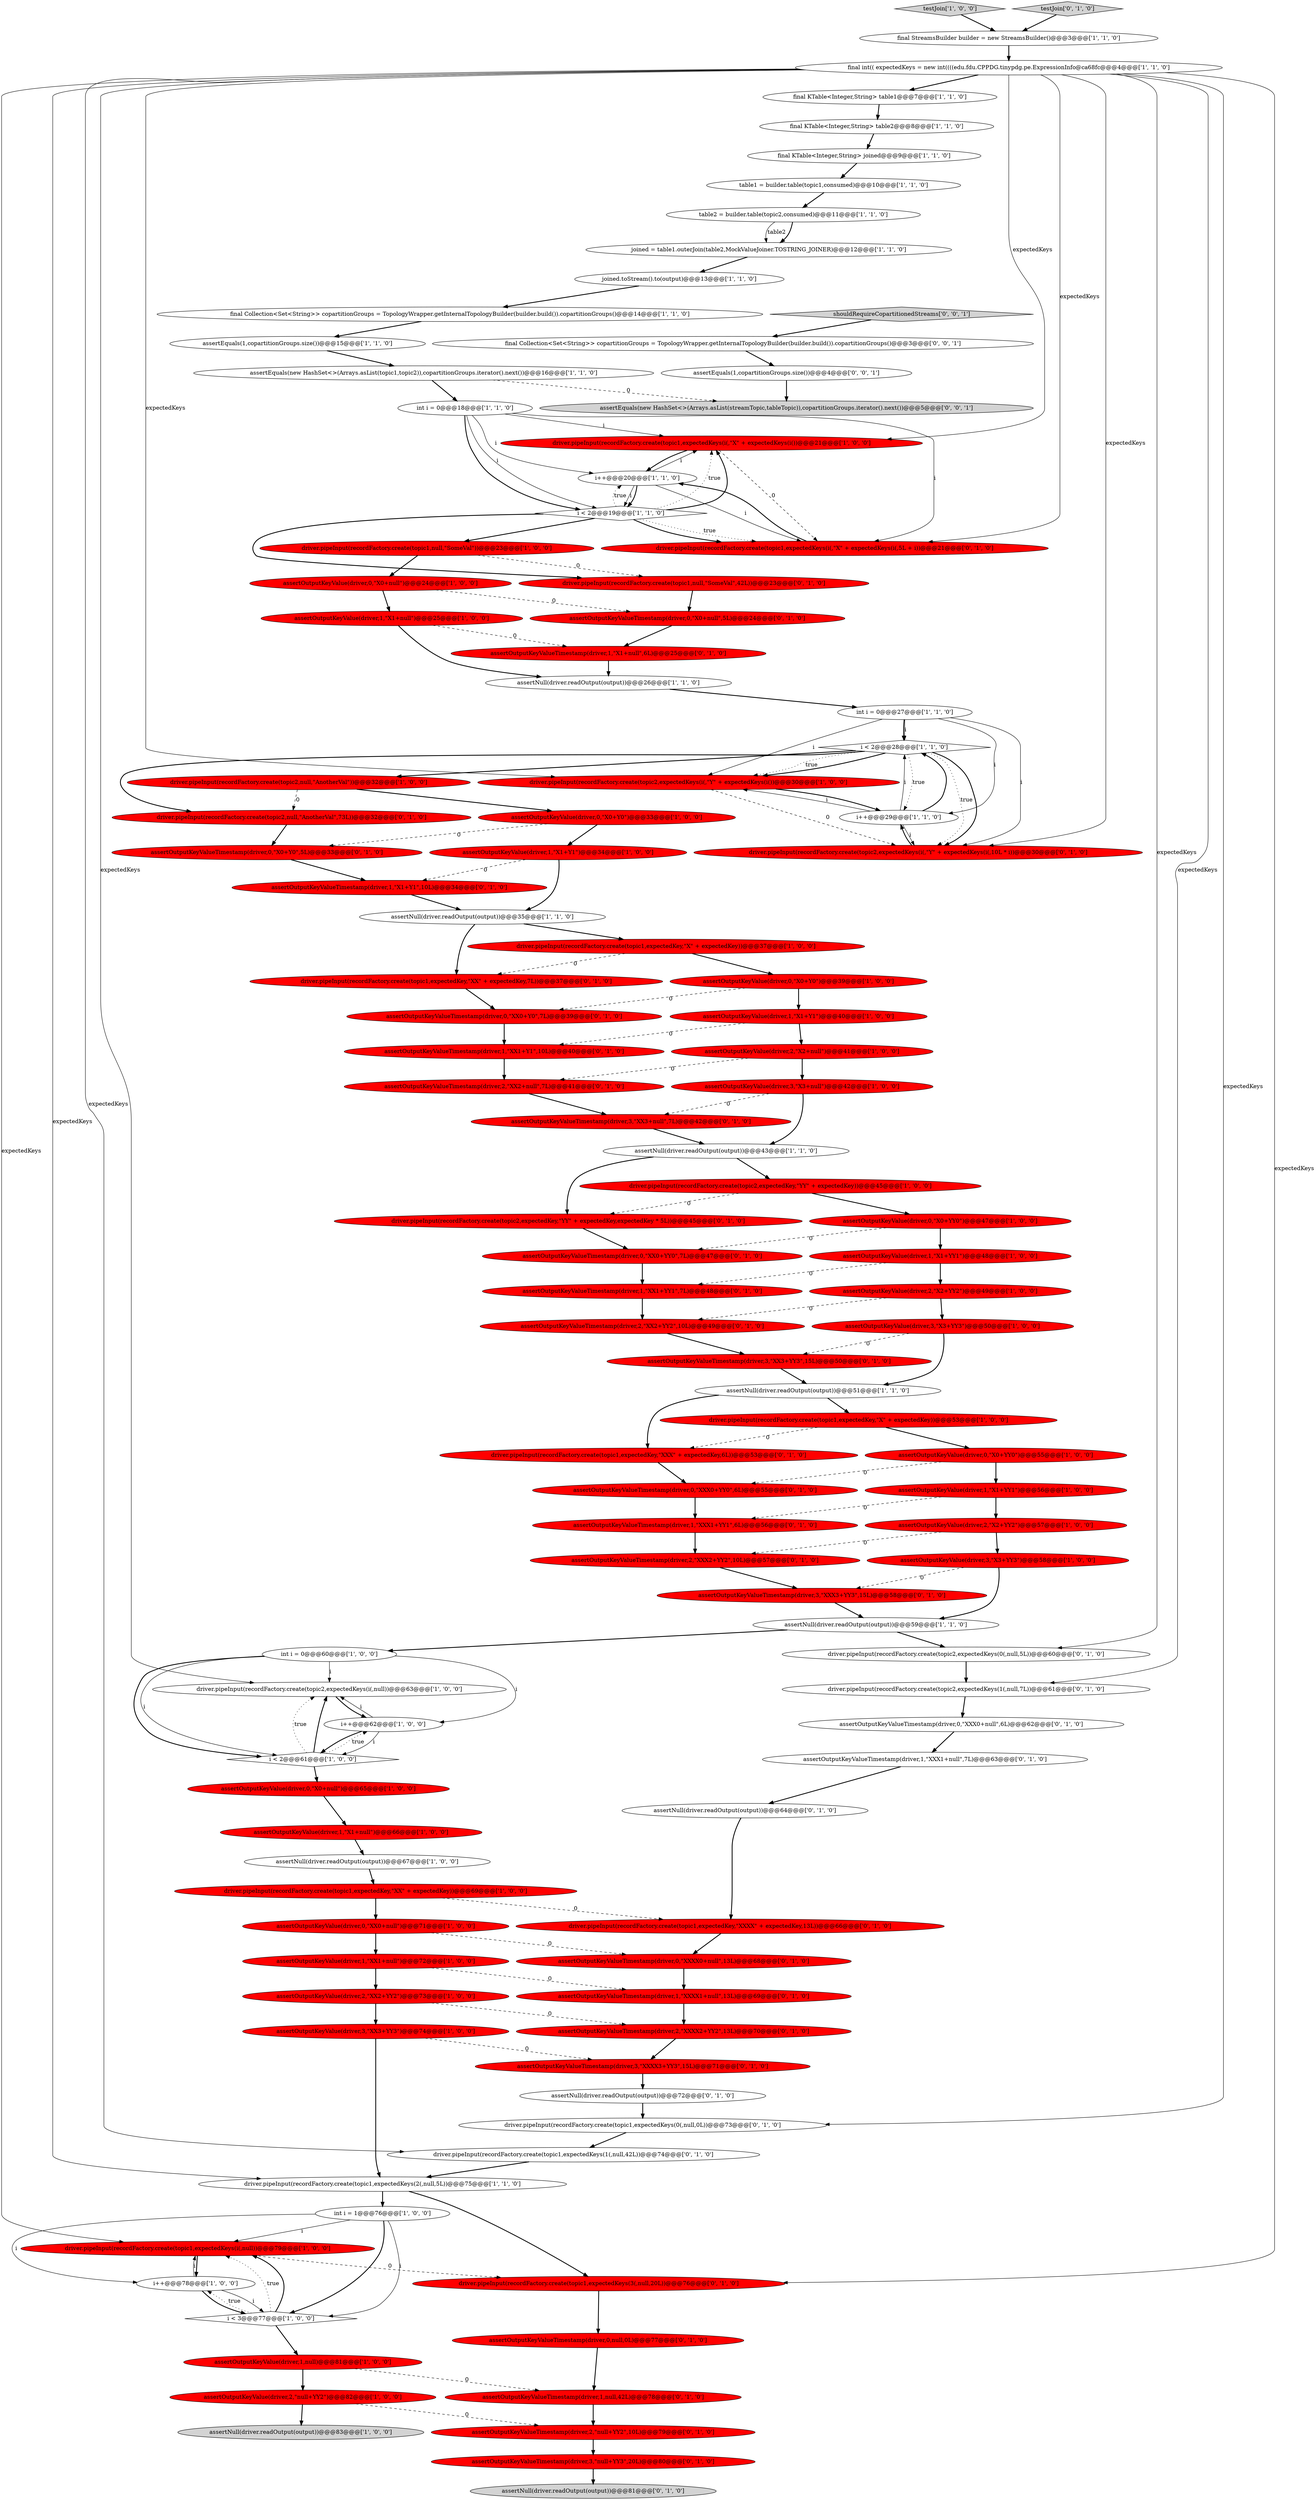 digraph {
11 [style = filled, label = "assertOutputKeyValue(driver,0,\"X0+null\")@@@24@@@['1', '0', '0']", fillcolor = red, shape = ellipse image = "AAA1AAABBB1BBB"];
37 [style = filled, label = "assertOutputKeyValue(driver,0,\"X0+YY0\")@@@55@@@['1', '0', '0']", fillcolor = red, shape = ellipse image = "AAA1AAABBB1BBB"];
32 [style = filled, label = "assertOutputKeyValue(driver,2,\"null+YY2\")@@@82@@@['1', '0', '0']", fillcolor = red, shape = ellipse image = "AAA1AAABBB1BBB"];
65 [style = filled, label = "i < 2@@@28@@@['1', '1', '0']", fillcolor = white, shape = diamond image = "AAA0AAABBB1BBB"];
92 [style = filled, label = "assertOutputKeyValueTimestamp(driver,0,null,0L)@@@77@@@['0', '1', '0']", fillcolor = red, shape = ellipse image = "AAA1AAABBB2BBB"];
12 [style = filled, label = "assertOutputKeyValue(driver,0,\"XX0+null\")@@@71@@@['1', '0', '0']", fillcolor = red, shape = ellipse image = "AAA1AAABBB1BBB"];
0 [style = filled, label = "assertNull(driver.readOutput(output))@@@59@@@['1', '1', '0']", fillcolor = white, shape = ellipse image = "AAA0AAABBB1BBB"];
17 [style = filled, label = "table1 = builder.table(topic1,consumed)@@@10@@@['1', '1', '0']", fillcolor = white, shape = ellipse image = "AAA0AAABBB1BBB"];
93 [style = filled, label = "driver.pipeInput(recordFactory.create(topic1,expectedKey,\"XXXX\" + expectedKey,13L))@@@66@@@['0', '1', '0']", fillcolor = red, shape = ellipse image = "AAA1AAABBB2BBB"];
27 [style = filled, label = "driver.pipeInput(recordFactory.create(topic2,expectedKeys(i(,\"Y\" + expectedKeys(i())@@@30@@@['1', '0', '0']", fillcolor = red, shape = ellipse image = "AAA1AAABBB1BBB"];
71 [style = filled, label = "driver.pipeInput(recordFactory.create(topic1,expectedKeys(1(,null,42L))@@@74@@@['0', '1', '0']", fillcolor = white, shape = ellipse image = "AAA0AAABBB2BBB"];
60 [style = filled, label = "driver.pipeInput(recordFactory.create(topic2,null,\"AnotherVal\"))@@@32@@@['1', '0', '0']", fillcolor = red, shape = ellipse image = "AAA1AAABBB1BBB"];
49 [style = filled, label = "joined.toStream().to(output)@@@13@@@['1', '1', '0']", fillcolor = white, shape = ellipse image = "AAA0AAABBB1BBB"];
101 [style = filled, label = "driver.pipeInput(recordFactory.create(topic1,expectedKeys(0(,null,0L))@@@73@@@['0', '1', '0']", fillcolor = white, shape = ellipse image = "AAA0AAABBB2BBB"];
5 [style = filled, label = "assertNull(driver.readOutput(output))@@@67@@@['1', '0', '0']", fillcolor = white, shape = ellipse image = "AAA0AAABBB1BBB"];
107 [style = filled, label = "assertOutputKeyValueTimestamp(driver,2,\"XX2+YY2\",10L)@@@49@@@['0', '1', '0']", fillcolor = red, shape = ellipse image = "AAA1AAABBB2BBB"];
40 [style = filled, label = "i++@@@29@@@['1', '1', '0']", fillcolor = white, shape = ellipse image = "AAA0AAABBB1BBB"];
74 [style = filled, label = "driver.pipeInput(recordFactory.create(topic1,null,\"SomeVal\",42L))@@@23@@@['0', '1', '0']", fillcolor = red, shape = ellipse image = "AAA1AAABBB2BBB"];
61 [style = filled, label = "assertOutputKeyValue(driver,2,\"X2+null\")@@@41@@@['1', '0', '0']", fillcolor = red, shape = ellipse image = "AAA1AAABBB1BBB"];
58 [style = filled, label = "int i = 1@@@76@@@['1', '0', '0']", fillcolor = white, shape = ellipse image = "AAA0AAABBB1BBB"];
95 [style = filled, label = "assertOutputKeyValueTimestamp(driver,0,\"XX0+Y0\",7L)@@@39@@@['0', '1', '0']", fillcolor = red, shape = ellipse image = "AAA1AAABBB2BBB"];
23 [style = filled, label = "table2 = builder.table(topic2,consumed)@@@11@@@['1', '1', '0']", fillcolor = white, shape = ellipse image = "AAA0AAABBB1BBB"];
1 [style = filled, label = "driver.pipeInput(recordFactory.create(topic1,expectedKey,\"X\" + expectedKey))@@@53@@@['1', '0', '0']", fillcolor = red, shape = ellipse image = "AAA1AAABBB1BBB"];
34 [style = filled, label = "assertOutputKeyValue(driver,1,\"X1+YY1\")@@@56@@@['1', '0', '0']", fillcolor = red, shape = ellipse image = "AAA1AAABBB1BBB"];
98 [style = filled, label = "assertOutputKeyValueTimestamp(driver,2,\"XXXX2+YY2\",13L)@@@70@@@['0', '1', '0']", fillcolor = red, shape = ellipse image = "AAA1AAABBB2BBB"];
33 [style = filled, label = "driver.pipeInput(recordFactory.create(topic1,null,\"SomeVal\"))@@@23@@@['1', '0', '0']", fillcolor = red, shape = ellipse image = "AAA1AAABBB1BBB"];
29 [style = filled, label = "testJoin['1', '0', '0']", fillcolor = lightgray, shape = diamond image = "AAA0AAABBB1BBB"];
67 [style = filled, label = "assertOutputKeyValueTimestamp(driver,0,\"X0+null\",5L)@@@24@@@['0', '1', '0']", fillcolor = red, shape = ellipse image = "AAA1AAABBB2BBB"];
75 [style = filled, label = "assertOutputKeyValueTimestamp(driver,0,\"XXXX0+null\",13L)@@@68@@@['0', '1', '0']", fillcolor = red, shape = ellipse image = "AAA1AAABBB2BBB"];
88 [style = filled, label = "assertOutputKeyValueTimestamp(driver,1,null,42L)@@@78@@@['0', '1', '0']", fillcolor = red, shape = ellipse image = "AAA1AAABBB2BBB"];
102 [style = filled, label = "assertOutputKeyValueTimestamp(driver,3,\"null+YY3\",20L)@@@80@@@['0', '1', '0']", fillcolor = red, shape = ellipse image = "AAA1AAABBB2BBB"];
51 [style = filled, label = "assertOutputKeyValue(driver,1,\"X1+YY1\")@@@48@@@['1', '0', '0']", fillcolor = red, shape = ellipse image = "AAA1AAABBB1BBB"];
68 [style = filled, label = "driver.pipeInput(recordFactory.create(topic2,expectedKey,\"YY\" + expectedKey,expectedKey * 5L))@@@45@@@['0', '1', '0']", fillcolor = red, shape = ellipse image = "AAA1AAABBB2BBB"];
13 [style = filled, label = "assertOutputKeyValue(driver,3,\"X3+null\")@@@42@@@['1', '0', '0']", fillcolor = red, shape = ellipse image = "AAA1AAABBB1BBB"];
104 [style = filled, label = "assertOutputKeyValueTimestamp(driver,1,\"XXX1+null\",7L)@@@63@@@['0', '1', '0']", fillcolor = white, shape = ellipse image = "AAA0AAABBB2BBB"];
73 [style = filled, label = "assertOutputKeyValueTimestamp(driver,3,\"XXXX3+YY3\",15L)@@@71@@@['0', '1', '0']", fillcolor = red, shape = ellipse image = "AAA1AAABBB2BBB"];
109 [style = filled, label = "testJoin['0', '1', '0']", fillcolor = lightgray, shape = diamond image = "AAA0AAABBB2BBB"];
52 [style = filled, label = "assertOutputKeyValue(driver,1,\"X1+Y1\")@@@34@@@['1', '0', '0']", fillcolor = red, shape = ellipse image = "AAA1AAABBB1BBB"];
69 [style = filled, label = "assertOutputKeyValueTimestamp(driver,0,\"XXX0+YY0\",6L)@@@55@@@['0', '1', '0']", fillcolor = red, shape = ellipse image = "AAA1AAABBB2BBB"];
85 [style = filled, label = "assertOutputKeyValueTimestamp(driver,2,\"XXX2+YY2\",10L)@@@57@@@['0', '1', '0']", fillcolor = red, shape = ellipse image = "AAA1AAABBB2BBB"];
56 [style = filled, label = "driver.pipeInput(recordFactory.create(topic1,expectedKeys(2(,null,5L))@@@75@@@['1', '1', '0']", fillcolor = white, shape = ellipse image = "AAA0AAABBB1BBB"];
39 [style = filled, label = "int i = 0@@@18@@@['1', '1', '0']", fillcolor = white, shape = ellipse image = "AAA0AAABBB1BBB"];
94 [style = filled, label = "assertOutputKeyValueTimestamp(driver,1,\"XXX1+YY1\",6L)@@@56@@@['0', '1', '0']", fillcolor = red, shape = ellipse image = "AAA1AAABBB2BBB"];
57 [style = filled, label = "assertNull(driver.readOutput(output))@@@26@@@['1', '1', '0']", fillcolor = white, shape = ellipse image = "AAA0AAABBB1BBB"];
113 [style = filled, label = "final Collection<Set<String>> copartitionGroups = TopologyWrapper.getInternalTopologyBuilder(builder.build()).copartitionGroups()@@@3@@@['0', '0', '1']", fillcolor = white, shape = ellipse image = "AAA0AAABBB3BBB"];
78 [style = filled, label = "assertNull(driver.readOutput(output))@@@72@@@['0', '1', '0']", fillcolor = white, shape = ellipse image = "AAA0AAABBB2BBB"];
35 [style = filled, label = "driver.pipeInput(recordFactory.create(topic1,expectedKeys(i(,null))@@@79@@@['1', '0', '0']", fillcolor = red, shape = ellipse image = "AAA1AAABBB1BBB"];
111 [style = filled, label = "shouldRequireCopartitionedStreams['0', '0', '1']", fillcolor = lightgray, shape = diamond image = "AAA0AAABBB3BBB"];
96 [style = filled, label = "driver.pipeInput(recordFactory.create(topic1,expectedKey,\"XX\" + expectedKey,7L))@@@37@@@['0', '1', '0']", fillcolor = red, shape = ellipse image = "AAA1AAABBB2BBB"];
84 [style = filled, label = "assertOutputKeyValueTimestamp(driver,3,\"XX3+null\",7L)@@@42@@@['0', '1', '0']", fillcolor = red, shape = ellipse image = "AAA1AAABBB2BBB"];
43 [style = filled, label = "driver.pipeInput(recordFactory.create(topic1,expectedKey,\"X\" + expectedKey))@@@37@@@['1', '0', '0']", fillcolor = red, shape = ellipse image = "AAA1AAABBB1BBB"];
97 [style = filled, label = "assertOutputKeyValueTimestamp(driver,1,\"X1+Y1\",10L)@@@34@@@['0', '1', '0']", fillcolor = red, shape = ellipse image = "AAA1AAABBB2BBB"];
38 [style = filled, label = "final KTable<Integer,String> table2@@@8@@@['1', '1', '0']", fillcolor = white, shape = ellipse image = "AAA0AAABBB1BBB"];
9 [style = filled, label = "assertOutputKeyValue(driver,2,\"XX2+YY2\")@@@73@@@['1', '0', '0']", fillcolor = red, shape = ellipse image = "AAA1AAABBB1BBB"];
21 [style = filled, label = "driver.pipeInput(recordFactory.create(topic2,expectedKeys(i(,null))@@@63@@@['1', '0', '0']", fillcolor = white, shape = ellipse image = "AAA0AAABBB1BBB"];
66 [style = filled, label = "driver.pipeInput(recordFactory.create(topic1,expectedKeys(i(,\"X\" + expectedKeys(i())@@@21@@@['1', '0', '0']", fillcolor = red, shape = ellipse image = "AAA1AAABBB1BBB"];
26 [style = filled, label = "assertOutputKeyValue(driver,0,\"X0+Y0\")@@@33@@@['1', '0', '0']", fillcolor = red, shape = ellipse image = "AAA1AAABBB1BBB"];
28 [style = filled, label = "driver.pipeInput(recordFactory.create(topic2,expectedKey,\"YY\" + expectedKey))@@@45@@@['1', '0', '0']", fillcolor = red, shape = ellipse image = "AAA1AAABBB1BBB"];
18 [style = filled, label = "int i = 0@@@27@@@['1', '1', '0']", fillcolor = white, shape = ellipse image = "AAA0AAABBB1BBB"];
47 [style = filled, label = "final KTable<Integer,String> joined@@@9@@@['1', '1', '0']", fillcolor = white, shape = ellipse image = "AAA0AAABBB1BBB"];
42 [style = filled, label = "assertOutputKeyValue(driver,1,null)@@@81@@@['1', '0', '0']", fillcolor = red, shape = ellipse image = "AAA1AAABBB1BBB"];
79 [style = filled, label = "assertOutputKeyValueTimestamp(driver,2,\"XX2+null\",7L)@@@41@@@['0', '1', '0']", fillcolor = red, shape = ellipse image = "AAA1AAABBB2BBB"];
20 [style = filled, label = "i++@@@62@@@['1', '0', '0']", fillcolor = white, shape = ellipse image = "AAA0AAABBB1BBB"];
91 [style = filled, label = "assertOutputKeyValueTimestamp(driver,1,\"X1+null\",6L)@@@25@@@['0', '1', '0']", fillcolor = red, shape = ellipse image = "AAA1AAABBB2BBB"];
45 [style = filled, label = "assertOutputKeyValue(driver,1,\"X1+null\")@@@66@@@['1', '0', '0']", fillcolor = red, shape = ellipse image = "AAA1AAABBB1BBB"];
83 [style = filled, label = "driver.pipeInput(recordFactory.create(topic1,expectedKey,\"XXX\" + expectedKey,6L))@@@53@@@['0', '1', '0']", fillcolor = red, shape = ellipse image = "AAA1AAABBB2BBB"];
19 [style = filled, label = "i < 2@@@61@@@['1', '0', '0']", fillcolor = white, shape = diamond image = "AAA0AAABBB1BBB"];
55 [style = filled, label = "assertOutputKeyValue(driver,2,\"X2+YY2\")@@@49@@@['1', '0', '0']", fillcolor = red, shape = ellipse image = "AAA1AAABBB1BBB"];
36 [style = filled, label = "assertOutputKeyValue(driver,0,\"X0+Y0\")@@@39@@@['1', '0', '0']", fillcolor = red, shape = ellipse image = "AAA1AAABBB1BBB"];
24 [style = filled, label = "assertOutputKeyValue(driver,2,\"X2+YY2\")@@@57@@@['1', '0', '0']", fillcolor = red, shape = ellipse image = "AAA1AAABBB1BBB"];
30 [style = filled, label = "assertOutputKeyValue(driver,3,\"X3+YY3\")@@@50@@@['1', '0', '0']", fillcolor = red, shape = ellipse image = "AAA1AAABBB1BBB"];
70 [style = filled, label = "assertOutputKeyValueTimestamp(driver,0,\"XX0+YY0\",7L)@@@47@@@['0', '1', '0']", fillcolor = red, shape = ellipse image = "AAA1AAABBB2BBB"];
25 [style = filled, label = "assertNull(driver.readOutput(output))@@@83@@@['1', '0', '0']", fillcolor = lightgray, shape = ellipse image = "AAA0AAABBB1BBB"];
59 [style = filled, label = "assertOutputKeyValue(driver,0,\"X0+null\")@@@65@@@['1', '0', '0']", fillcolor = red, shape = ellipse image = "AAA1AAABBB1BBB"];
54 [style = filled, label = "assertEquals(1,copartitionGroups.size())@@@15@@@['1', '1', '0']", fillcolor = white, shape = ellipse image = "AAA0AAABBB1BBB"];
10 [style = filled, label = "joined = table1.outerJoin(table2,MockValueJoiner.TOSTRING_JOINER)@@@12@@@['1', '1', '0']", fillcolor = white, shape = ellipse image = "AAA0AAABBB1BBB"];
44 [style = filled, label = "driver.pipeInput(recordFactory.create(topic1,expectedKey,\"XX\" + expectedKey))@@@69@@@['1', '0', '0']", fillcolor = red, shape = ellipse image = "AAA1AAABBB1BBB"];
82 [style = filled, label = "assertOutputKeyValueTimestamp(driver,3,\"XX3+YY3\",15L)@@@50@@@['0', '1', '0']", fillcolor = red, shape = ellipse image = "AAA1AAABBB2BBB"];
90 [style = filled, label = "assertOutputKeyValueTimestamp(driver,1,\"XX1+Y1\",10L)@@@40@@@['0', '1', '0']", fillcolor = red, shape = ellipse image = "AAA1AAABBB2BBB"];
86 [style = filled, label = "driver.pipeInput(recordFactory.create(topic1,expectedKeys(3(,null,20L))@@@76@@@['0', '1', '0']", fillcolor = red, shape = ellipse image = "AAA1AAABBB2BBB"];
64 [style = filled, label = "assertNull(driver.readOutput(output))@@@43@@@['1', '1', '0']", fillcolor = white, shape = ellipse image = "AAA0AAABBB1BBB"];
72 [style = filled, label = "driver.pipeInput(recordFactory.create(topic2,null,\"AnotherVal\",73L))@@@32@@@['0', '1', '0']", fillcolor = red, shape = ellipse image = "AAA1AAABBB2BBB"];
14 [style = filled, label = "assertOutputKeyValue(driver,0,\"X0+YY0\")@@@47@@@['1', '0', '0']", fillcolor = red, shape = ellipse image = "AAA1AAABBB1BBB"];
22 [style = filled, label = "assertNull(driver.readOutput(output))@@@35@@@['1', '1', '0']", fillcolor = white, shape = ellipse image = "AAA0AAABBB1BBB"];
62 [style = filled, label = "assertOutputKeyValue(driver,1,\"X1+null\")@@@25@@@['1', '0', '0']", fillcolor = red, shape = ellipse image = "AAA1AAABBB1BBB"];
31 [style = filled, label = "final KTable<Integer,String> table1@@@7@@@['1', '1', '0']", fillcolor = white, shape = ellipse image = "AAA0AAABBB1BBB"];
112 [style = filled, label = "assertEquals(1,copartitionGroups.size())@@@4@@@['0', '0', '1']", fillcolor = white, shape = ellipse image = "AAA0AAABBB3BBB"];
105 [style = filled, label = "driver.pipeInput(recordFactory.create(topic2,expectedKeys(0(,null,5L))@@@60@@@['0', '1', '0']", fillcolor = white, shape = ellipse image = "AAA0AAABBB2BBB"];
3 [style = filled, label = "final StreamsBuilder builder = new StreamsBuilder()@@@3@@@['1', '1', '0']", fillcolor = white, shape = ellipse image = "AAA0AAABBB1BBB"];
76 [style = filled, label = "assertOutputKeyValueTimestamp(driver,0,\"X0+Y0\",5L)@@@33@@@['0', '1', '0']", fillcolor = red, shape = ellipse image = "AAA1AAABBB2BBB"];
50 [style = filled, label = "i++@@@20@@@['1', '1', '0']", fillcolor = white, shape = ellipse image = "AAA0AAABBB1BBB"];
81 [style = filled, label = "assertNull(driver.readOutput(output))@@@64@@@['0', '1', '0']", fillcolor = white, shape = ellipse image = "AAA0AAABBB2BBB"];
100 [style = filled, label = "assertOutputKeyValueTimestamp(driver,3,\"XXX3+YY3\",15L)@@@58@@@['0', '1', '0']", fillcolor = red, shape = ellipse image = "AAA1AAABBB2BBB"];
48 [style = filled, label = "i < 2@@@19@@@['1', '1', '0']", fillcolor = white, shape = diamond image = "AAA0AAABBB1BBB"];
87 [style = filled, label = "assertNull(driver.readOutput(output))@@@81@@@['0', '1', '0']", fillcolor = lightgray, shape = ellipse image = "AAA0AAABBB2BBB"];
41 [style = filled, label = "assertOutputKeyValue(driver,3,\"XX3+YY3\")@@@74@@@['1', '0', '0']", fillcolor = red, shape = ellipse image = "AAA1AAABBB1BBB"];
15 [style = filled, label = "final int(( expectedKeys = new int((((edu.fdu.CPPDG.tinypdg.pe.ExpressionInfo@ca68fc@@@4@@@['1', '1', '0']", fillcolor = white, shape = ellipse image = "AAA0AAABBB1BBB"];
63 [style = filled, label = "int i = 0@@@60@@@['1', '0', '0']", fillcolor = white, shape = ellipse image = "AAA0AAABBB1BBB"];
2 [style = filled, label = "assertNull(driver.readOutput(output))@@@51@@@['1', '1', '0']", fillcolor = white, shape = ellipse image = "AAA0AAABBB1BBB"];
80 [style = filled, label = "assertOutputKeyValueTimestamp(driver,1,\"XXXX1+null\",13L)@@@69@@@['0', '1', '0']", fillcolor = red, shape = ellipse image = "AAA1AAABBB2BBB"];
103 [style = filled, label = "driver.pipeInput(recordFactory.create(topic1,expectedKeys(i(,\"X\" + expectedKeys(i(,5L + i))@@@21@@@['0', '1', '0']", fillcolor = red, shape = ellipse image = "AAA1AAABBB2BBB"];
8 [style = filled, label = "assertOutputKeyValue(driver,1,\"X1+Y1\")@@@40@@@['1', '0', '0']", fillcolor = red, shape = ellipse image = "AAA1AAABBB1BBB"];
99 [style = filled, label = "driver.pipeInput(recordFactory.create(topic2,expectedKeys(1(,null,7L))@@@61@@@['0', '1', '0']", fillcolor = white, shape = ellipse image = "AAA0AAABBB2BBB"];
106 [style = filled, label = "assertOutputKeyValueTimestamp(driver,1,\"XX1+YY1\",7L)@@@48@@@['0', '1', '0']", fillcolor = red, shape = ellipse image = "AAA1AAABBB2BBB"];
110 [style = filled, label = "assertEquals(new HashSet<>(Arrays.asList(streamTopic,tableTopic)),copartitionGroups.iterator().next())@@@5@@@['0', '0', '1']", fillcolor = lightgray, shape = ellipse image = "AAA0AAABBB3BBB"];
89 [style = filled, label = "assertOutputKeyValueTimestamp(driver,2,\"null+YY2\",10L)@@@79@@@['0', '1', '0']", fillcolor = red, shape = ellipse image = "AAA1AAABBB2BBB"];
16 [style = filled, label = "assertOutputKeyValue(driver,1,\"XX1+null\")@@@72@@@['1', '0', '0']", fillcolor = red, shape = ellipse image = "AAA1AAABBB1BBB"];
77 [style = filled, label = "assertOutputKeyValueTimestamp(driver,0,\"XXX0+null\",6L)@@@62@@@['0', '1', '0']", fillcolor = white, shape = ellipse image = "AAA0AAABBB2BBB"];
6 [style = filled, label = "final Collection<Set<String>> copartitionGroups = TopologyWrapper.getInternalTopologyBuilder(builder.build()).copartitionGroups()@@@14@@@['1', '1', '0']", fillcolor = white, shape = ellipse image = "AAA0AAABBB1BBB"];
108 [style = filled, label = "driver.pipeInput(recordFactory.create(topic2,expectedKeys(i(,\"Y\" + expectedKeys(i(,10L * i))@@@30@@@['0', '1', '0']", fillcolor = red, shape = ellipse image = "AAA1AAABBB2BBB"];
46 [style = filled, label = "i < 3@@@77@@@['1', '0', '0']", fillcolor = white, shape = diamond image = "AAA0AAABBB1BBB"];
7 [style = filled, label = "assertEquals(new HashSet<>(Arrays.asList(topic1,topic2)),copartitionGroups.iterator().next())@@@16@@@['1', '1', '0']", fillcolor = white, shape = ellipse image = "AAA0AAABBB1BBB"];
53 [style = filled, label = "assertOutputKeyValue(driver,3,\"X3+YY3\")@@@58@@@['1', '0', '0']", fillcolor = red, shape = ellipse image = "AAA1AAABBB1BBB"];
4 [style = filled, label = "i++@@@78@@@['1', '0', '0']", fillcolor = white, shape = ellipse image = "AAA0AAABBB1BBB"];
50->48 [style = solid, label="i"];
65->60 [style = bold, label=""];
65->108 [style = dotted, label="true"];
27->108 [style = dashed, label="0"];
63->20 [style = solid, label="i"];
98->73 [style = bold, label=""];
80->98 [style = bold, label=""];
43->96 [style = dashed, label="0"];
33->74 [style = dashed, label="0"];
28->14 [style = bold, label=""];
2->83 [style = bold, label=""];
58->35 [style = solid, label="i"];
74->67 [style = bold, label=""];
33->11 [style = bold, label=""];
34->24 [style = bold, label=""];
83->69 [style = bold, label=""];
66->50 [style = bold, label=""];
15->71 [style = solid, label="expectedKeys"];
53->100 [style = dashed, label="0"];
32->25 [style = bold, label=""];
36->95 [style = dashed, label="0"];
108->40 [style = bold, label=""];
62->91 [style = dashed, label="0"];
24->53 [style = bold, label=""];
40->108 [style = solid, label="i"];
1->83 [style = dashed, label="0"];
35->86 [style = dashed, label="0"];
15->56 [style = solid, label="expectedKeys"];
16->9 [style = bold, label=""];
4->46 [style = bold, label=""];
46->42 [style = bold, label=""];
48->103 [style = dotted, label="true"];
40->27 [style = solid, label="i"];
48->74 [style = bold, label=""];
58->46 [style = solid, label="i"];
24->85 [style = dashed, label="0"];
39->66 [style = solid, label="i"];
109->3 [style = bold, label=""];
37->69 [style = dashed, label="0"];
20->21 [style = solid, label="i"];
6->54 [style = bold, label=""];
79->84 [style = bold, label=""];
63->21 [style = solid, label="i"];
22->43 [style = bold, label=""];
15->86 [style = solid, label="expectedKeys"];
50->66 [style = solid, label="i"];
68->70 [style = bold, label=""];
42->88 [style = dashed, label="0"];
61->13 [style = bold, label=""];
103->50 [style = bold, label=""];
15->21 [style = solid, label="expectedKeys"];
19->21 [style = dotted, label="true"];
20->19 [style = solid, label="i"];
84->64 [style = bold, label=""];
44->12 [style = bold, label=""];
8->61 [style = bold, label=""];
106->107 [style = bold, label=""];
69->94 [style = bold, label=""];
94->85 [style = bold, label=""];
56->58 [style = bold, label=""];
28->68 [style = dashed, label="0"];
65->27 [style = bold, label=""];
52->97 [style = dashed, label="0"];
15->108 [style = solid, label="expectedKeys"];
65->72 [style = bold, label=""];
15->31 [style = bold, label=""];
89->102 [style = bold, label=""];
50->103 [style = solid, label="i"];
13->84 [style = dashed, label="0"];
73->78 [style = bold, label=""];
15->66 [style = solid, label="expectedKeys"];
48->33 [style = bold, label=""];
38->47 [style = bold, label=""];
23->10 [style = bold, label=""];
58->46 [style = bold, label=""];
42->32 [style = bold, label=""];
18->65 [style = bold, label=""];
39->103 [style = solid, label="i"];
11->62 [style = bold, label=""];
40->65 [style = bold, label=""];
20->19 [style = bold, label=""];
90->79 [style = bold, label=""];
10->49 [style = bold, label=""];
71->56 [style = bold, label=""];
13->64 [style = bold, label=""];
30->82 [style = dashed, label="0"];
54->7 [style = bold, label=""];
40->65 [style = solid, label="i"];
65->40 [style = dotted, label="true"];
9->98 [style = dashed, label="0"];
113->112 [style = bold, label=""];
46->35 [style = dotted, label="true"];
16->80 [style = dashed, label="0"];
2->1 [style = bold, label=""];
59->45 [style = bold, label=""];
78->101 [style = bold, label=""];
43->36 [style = bold, label=""];
67->91 [style = bold, label=""];
95->90 [style = bold, label=""];
31->38 [style = bold, label=""];
50->48 [style = bold, label=""];
60->72 [style = dashed, label="0"];
52->22 [style = bold, label=""];
19->59 [style = bold, label=""];
26->76 [style = dashed, label="0"];
85->100 [style = bold, label=""];
17->23 [style = bold, label=""];
104->81 [style = bold, label=""];
77->104 [style = bold, label=""];
41->73 [style = dashed, label="0"];
63->19 [style = solid, label="i"];
26->52 [style = bold, label=""];
82->2 [style = bold, label=""];
15->35 [style = solid, label="expectedKeys"];
55->30 [style = bold, label=""];
65->27 [style = dotted, label="true"];
5->44 [style = bold, label=""];
7->39 [style = bold, label=""];
4->46 [style = solid, label="i"];
46->35 [style = bold, label=""];
4->35 [style = solid, label="i"];
36->8 [style = bold, label=""];
0->63 [style = bold, label=""];
34->94 [style = dashed, label="0"];
51->106 [style = dashed, label="0"];
39->48 [style = solid, label="i"];
32->89 [style = dashed, label="0"];
91->57 [style = bold, label=""];
8->90 [style = dashed, label="0"];
49->6 [style = bold, label=""];
61->79 [style = dashed, label="0"];
7->110 [style = dashed, label="0"];
53->0 [style = bold, label=""];
48->66 [style = bold, label=""];
1->37 [style = bold, label=""];
111->113 [style = bold, label=""];
112->110 [style = bold, label=""];
19->21 [style = bold, label=""];
76->97 [style = bold, label=""];
75->80 [style = bold, label=""];
46->4 [style = dotted, label="true"];
66->103 [style = dashed, label="0"];
12->75 [style = dashed, label="0"];
96->95 [style = bold, label=""];
39->48 [style = bold, label=""];
22->96 [style = bold, label=""];
48->50 [style = dotted, label="true"];
18->108 [style = solid, label="i"];
60->26 [style = bold, label=""];
19->20 [style = dotted, label="true"];
0->105 [style = bold, label=""];
29->3 [style = bold, label=""];
88->89 [style = bold, label=""];
44->93 [style = dashed, label="0"];
14->51 [style = bold, label=""];
15->27 [style = solid, label="expectedKeys"];
41->56 [style = bold, label=""];
100->0 [style = bold, label=""];
92->88 [style = bold, label=""];
18->40 [style = solid, label="i"];
70->106 [style = bold, label=""];
3->15 [style = bold, label=""];
12->16 [style = bold, label=""];
18->27 [style = solid, label="i"];
57->18 [style = bold, label=""];
62->57 [style = bold, label=""];
63->19 [style = bold, label=""];
81->93 [style = bold, label=""];
35->4 [style = bold, label=""];
72->76 [style = bold, label=""];
48->66 [style = dotted, label="true"];
58->4 [style = solid, label="i"];
15->103 [style = solid, label="expectedKeys"];
9->41 [style = bold, label=""];
107->82 [style = bold, label=""];
86->92 [style = bold, label=""];
56->86 [style = bold, label=""];
23->10 [style = solid, label="table2"];
99->77 [style = bold, label=""];
21->20 [style = bold, label=""];
11->67 [style = dashed, label="0"];
102->87 [style = bold, label=""];
51->55 [style = bold, label=""];
15->105 [style = solid, label="expectedKeys"];
105->99 [style = bold, label=""];
18->65 [style = solid, label="i"];
37->34 [style = bold, label=""];
48->103 [style = bold, label=""];
64->68 [style = bold, label=""];
101->71 [style = bold, label=""];
45->5 [style = bold, label=""];
27->40 [style = bold, label=""];
55->107 [style = dashed, label="0"];
14->70 [style = dashed, label="0"];
47->17 [style = bold, label=""];
64->28 [style = bold, label=""];
30->2 [style = bold, label=""];
93->75 [style = bold, label=""];
65->108 [style = bold, label=""];
15->101 [style = solid, label="expectedKeys"];
15->99 [style = solid, label="expectedKeys"];
39->50 [style = solid, label="i"];
97->22 [style = bold, label=""];
}
